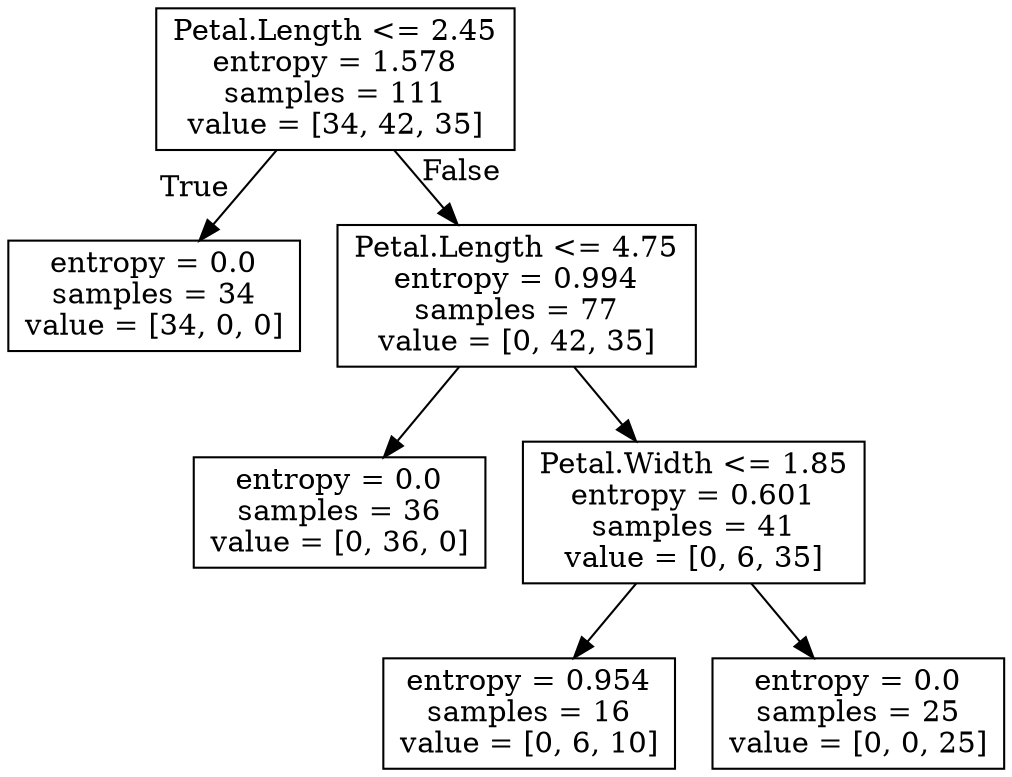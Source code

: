 digraph Tree {
node [shape=box] ;
0 [label="Petal.Length <= 2.45\nentropy = 1.578\nsamples = 111\nvalue = [34, 42, 35]"] ;
1 [label="entropy = 0.0\nsamples = 34\nvalue = [34, 0, 0]"] ;
0 -> 1 [labeldistance=2.5, labelangle=45, headlabel="True"] ;
2 [label="Petal.Length <= 4.75\nentropy = 0.994\nsamples = 77\nvalue = [0, 42, 35]"] ;
0 -> 2 [labeldistance=2.5, labelangle=-45, headlabel="False"] ;
3 [label="entropy = 0.0\nsamples = 36\nvalue = [0, 36, 0]"] ;
2 -> 3 ;
4 [label="Petal.Width <= 1.85\nentropy = 0.601\nsamples = 41\nvalue = [0, 6, 35]"] ;
2 -> 4 ;
5 [label="entropy = 0.954\nsamples = 16\nvalue = [0, 6, 10]"] ;
4 -> 5 ;
6 [label="entropy = 0.0\nsamples = 25\nvalue = [0, 0, 25]"] ;
4 -> 6 ;
}